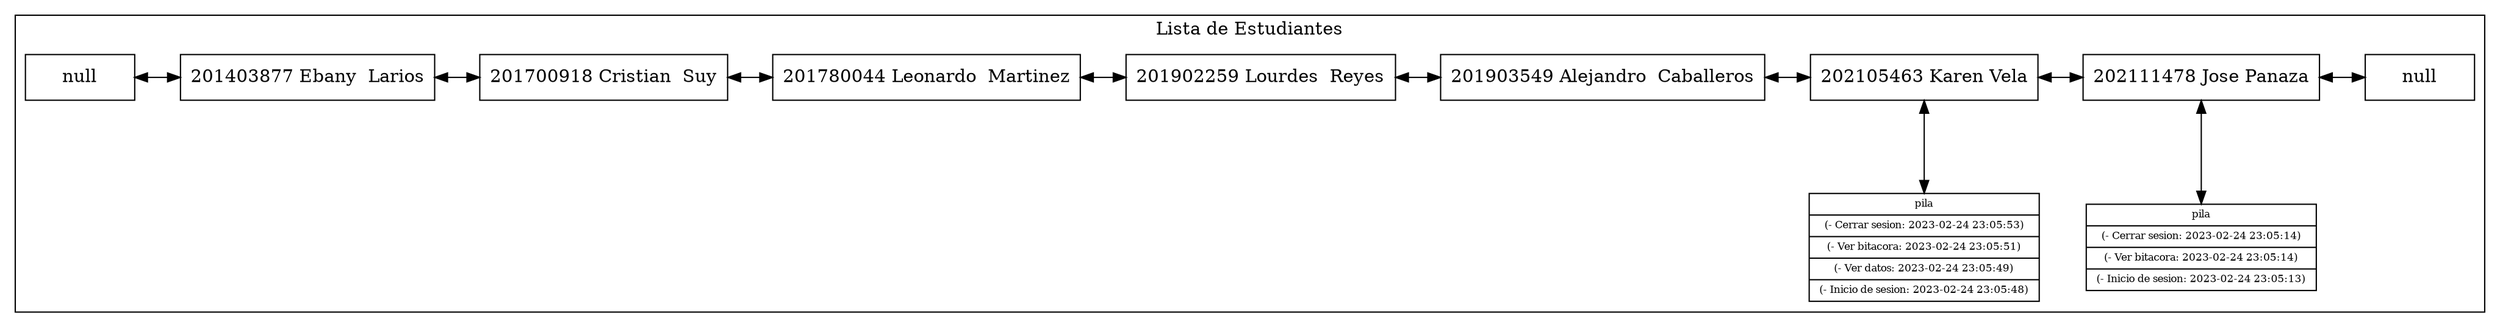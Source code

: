 digraph listadoble{
node[shape = box fillcolor = "white" style = filled];
subgraph cluster_l{ 
label = "Lista de Estudiantes" 
edge[dir = "both" minlen = 2] 
nodon1[width=1.2 label = "null" fillcolor=white] 
nodon2[width=1.2 label = "null" fillcolor=white] 
nodo0[width=1.2 label="201403877 Ebany  Larios" fillcolor = "white" group = 0]
nodo1[width=1.2 label="201700918 Cristian  Suy" fillcolor = "white" group = 1]
nodo2[width=1.2 label="201780044 Leonardo  Martinez" fillcolor = "white" group = 2]
nodo3[width=1.2 label="201902259 Lourdes  Reyes" fillcolor = "white" group = 3]
nodo4[width=1.2 label="201903549 Alejandro  Caballeros" fillcolor = "white" group = 4]
nodo5[width=1.2 label="202105463 Karen Vela" fillcolor = "white" group = 5]
nodo6[width=1.2 label="202111478 Jose Panaza" fillcolor = "white" group = 6]
nodon1 -> nodo0
nodo0 -> nodo1
nodo1 -> nodo2
nodo2 -> nodo3
nodo3 -> nodo4
nodo4 -> nodo5
nodo5 -> nodo6
nodo6 -> nodon2
{rank = same;nodon1;nodon2;nodo0;nodo1;nodo2;nodo3;nodo4;nodo5;nodo6}
pila5[fontsize = 8 shape = record fillcolor=white label = "{pila|(- Cerrar sesion: 2023-02-24 23:05:53)|(- Ver bitacora: 2023-02-24 23:05:51)|(- Ver datos: 2023-02-24 23:05:49)|(- Inicio de sesion: 2023-02-24 23:05:48)}"]
nodo5 -> pila5
pila6[fontsize = 8 shape = record fillcolor=white label = "{pila|(- Cerrar sesion: 2023-02-24 23:05:14)|(- Ver bitacora: 2023-02-24 23:05:14)|(- Inicio de sesion: 2023-02-24 23:05:13)}"]
nodo6 -> pila6
}
}